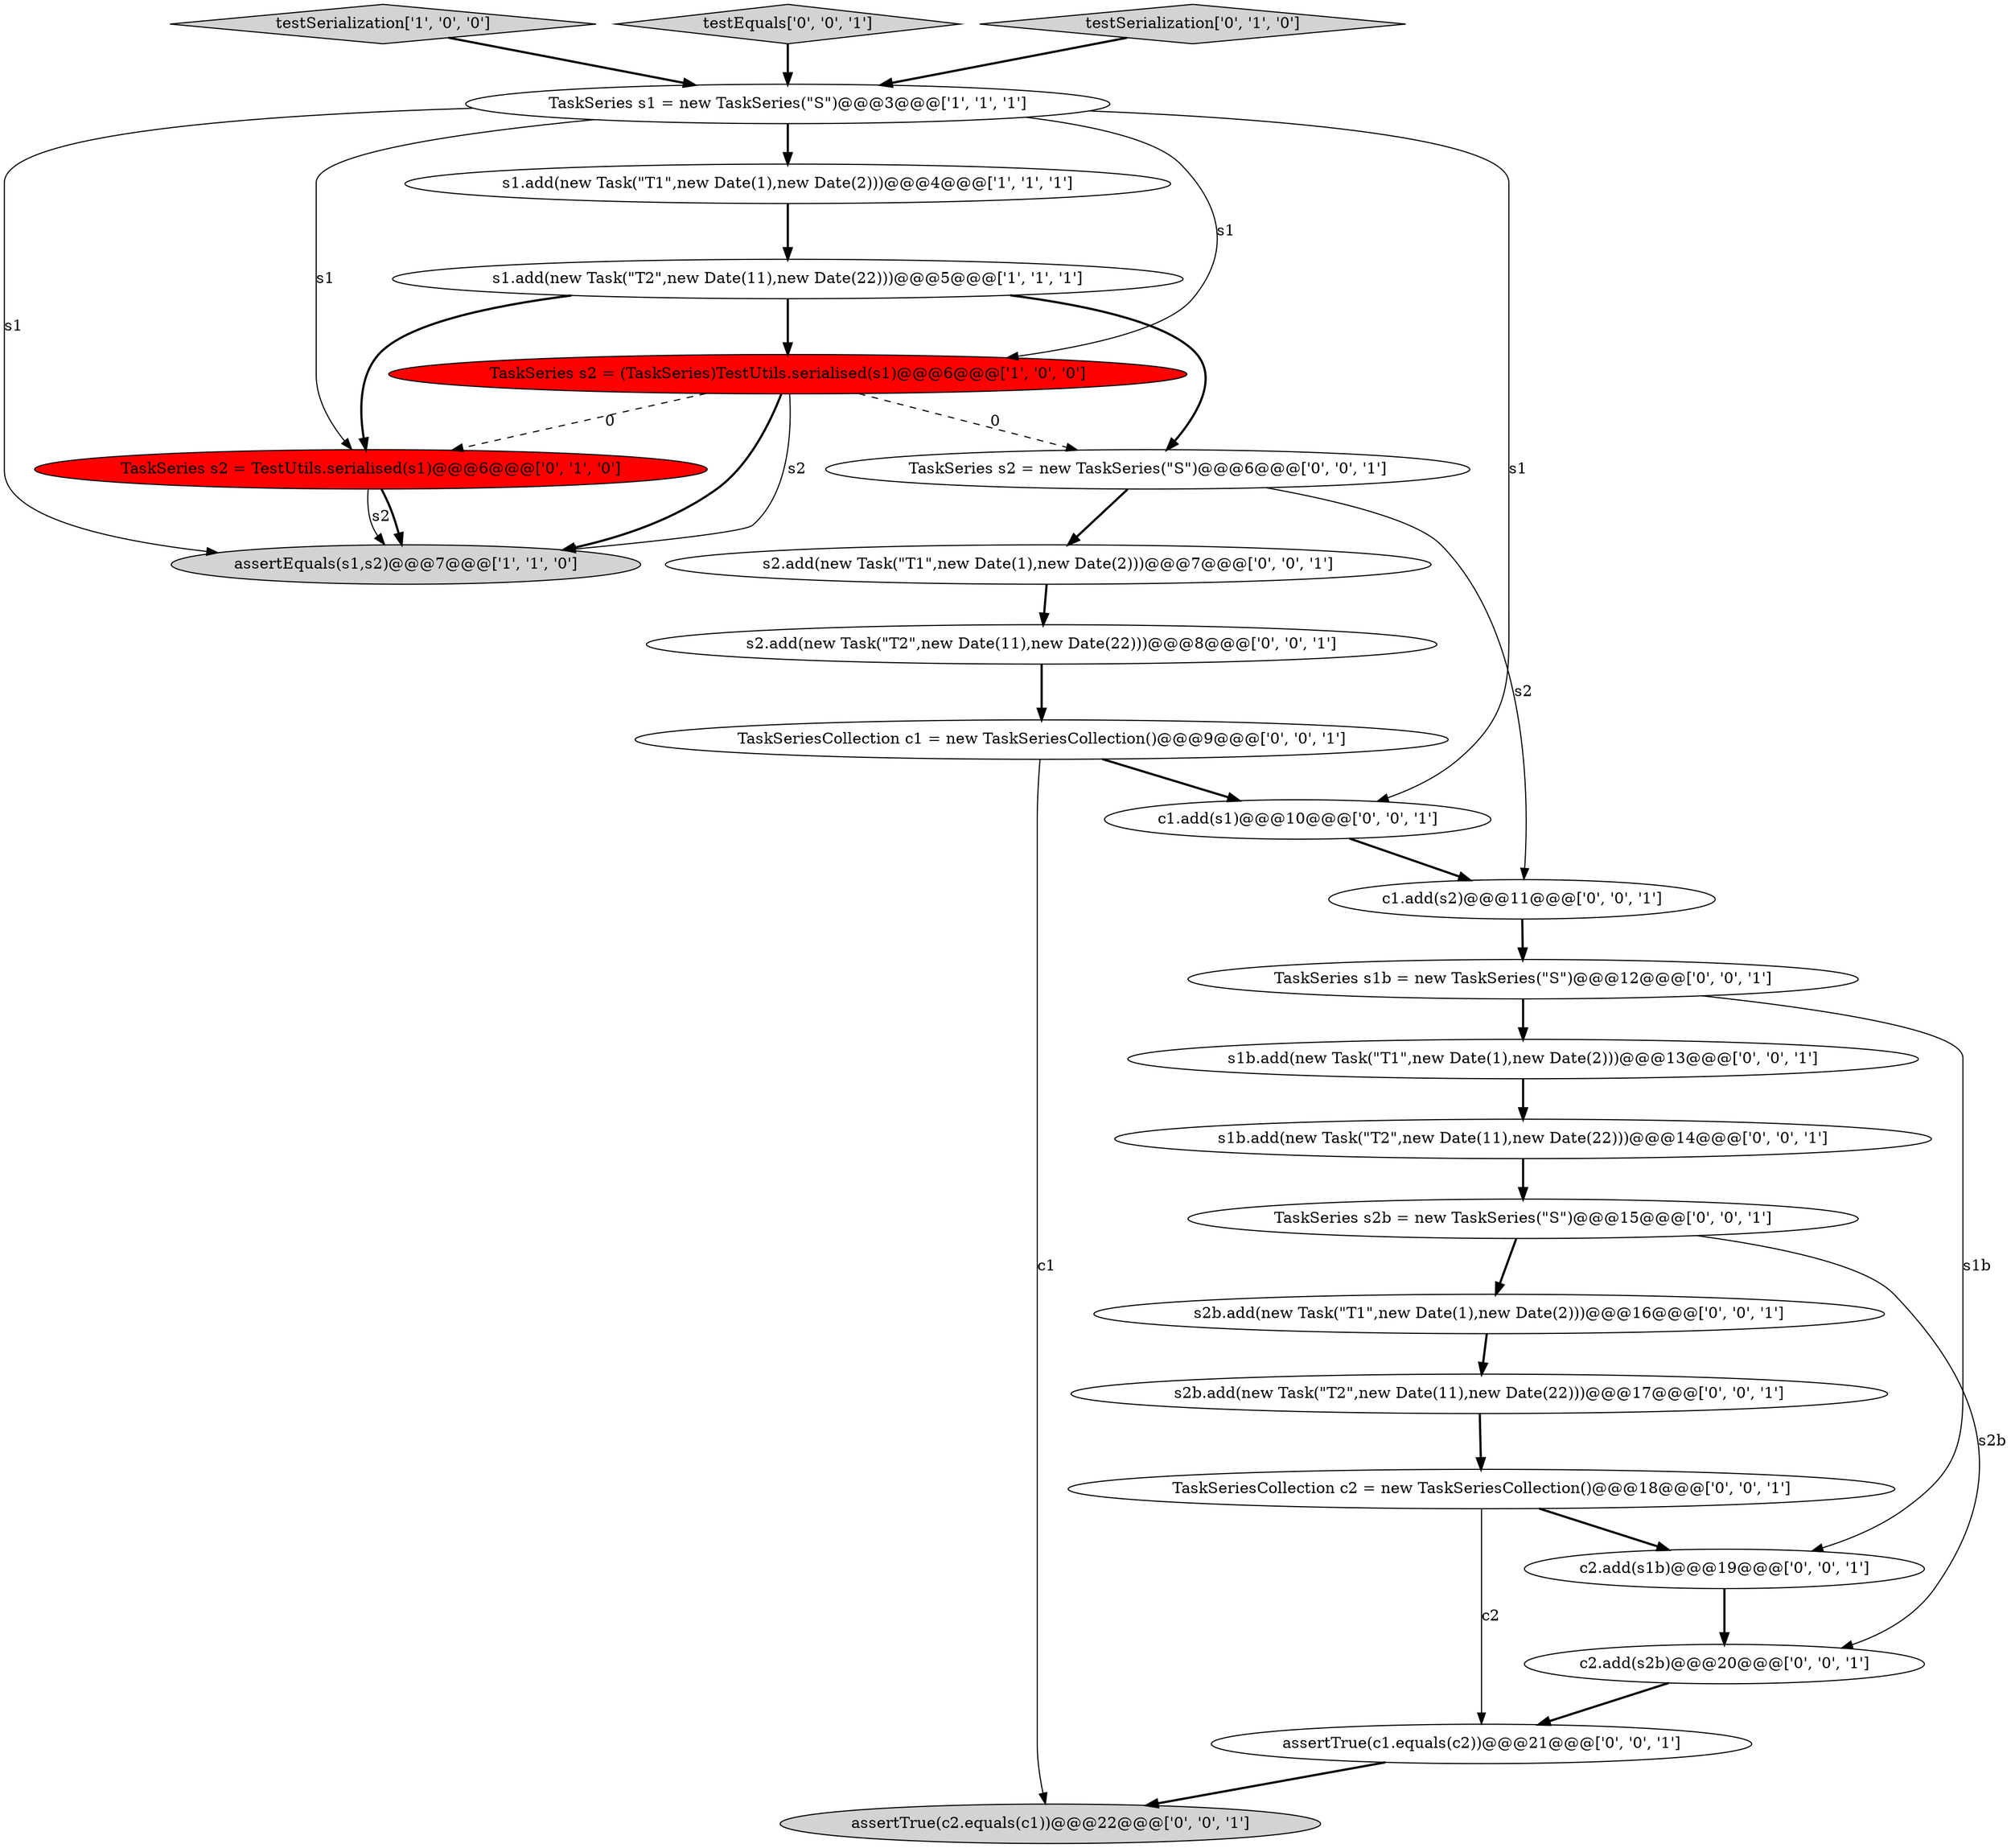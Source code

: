digraph {
7 [style = filled, label = "TaskSeries s2 = TestUtils.serialised(s1)@@@6@@@['0', '1', '0']", fillcolor = red, shape = ellipse image = "AAA1AAABBB2BBB"];
21 [style = filled, label = "c1.add(s2)@@@11@@@['0', '0', '1']", fillcolor = white, shape = ellipse image = "AAA0AAABBB3BBB"];
0 [style = filled, label = "testSerialization['1', '0', '0']", fillcolor = lightgray, shape = diamond image = "AAA0AAABBB1BBB"];
15 [style = filled, label = "s2.add(new Task(\"T2\",new Date(11),new Date(22)))@@@8@@@['0', '0', '1']", fillcolor = white, shape = ellipse image = "AAA0AAABBB3BBB"];
23 [style = filled, label = "TaskSeries s2b = new TaskSeries(\"S\")@@@15@@@['0', '0', '1']", fillcolor = white, shape = ellipse image = "AAA0AAABBB3BBB"];
19 [style = filled, label = "s1b.add(new Task(\"T2\",new Date(11),new Date(22)))@@@14@@@['0', '0', '1']", fillcolor = white, shape = ellipse image = "AAA0AAABBB3BBB"];
18 [style = filled, label = "c2.add(s1b)@@@19@@@['0', '0', '1']", fillcolor = white, shape = ellipse image = "AAA0AAABBB3BBB"];
4 [style = filled, label = "TaskSeries s1 = new TaskSeries(\"S\")@@@3@@@['1', '1', '1']", fillcolor = white, shape = ellipse image = "AAA0AAABBB1BBB"];
9 [style = filled, label = "testEquals['0', '0', '1']", fillcolor = lightgray, shape = diamond image = "AAA0AAABBB3BBB"];
8 [style = filled, label = "assertTrue(c1.equals(c2))@@@21@@@['0', '0', '1']", fillcolor = white, shape = ellipse image = "AAA0AAABBB3BBB"];
11 [style = filled, label = "c1.add(s1)@@@10@@@['0', '0', '1']", fillcolor = white, shape = ellipse image = "AAA0AAABBB3BBB"];
3 [style = filled, label = "s1.add(new Task(\"T1\",new Date(1),new Date(2)))@@@4@@@['1', '1', '1']", fillcolor = white, shape = ellipse image = "AAA0AAABBB1BBB"];
10 [style = filled, label = "assertTrue(c2.equals(c1))@@@22@@@['0', '0', '1']", fillcolor = lightgray, shape = ellipse image = "AAA0AAABBB3BBB"];
1 [style = filled, label = "s1.add(new Task(\"T2\",new Date(11),new Date(22)))@@@5@@@['1', '1', '1']", fillcolor = white, shape = ellipse image = "AAA0AAABBB1BBB"];
22 [style = filled, label = "TaskSeriesCollection c2 = new TaskSeriesCollection()@@@18@@@['0', '0', '1']", fillcolor = white, shape = ellipse image = "AAA0AAABBB3BBB"];
16 [style = filled, label = "s2b.add(new Task(\"T2\",new Date(11),new Date(22)))@@@17@@@['0', '0', '1']", fillcolor = white, shape = ellipse image = "AAA0AAABBB3BBB"];
5 [style = filled, label = "assertEquals(s1,s2)@@@7@@@['1', '1', '0']", fillcolor = lightgray, shape = ellipse image = "AAA0AAABBB1BBB"];
12 [style = filled, label = "s2b.add(new Task(\"T1\",new Date(1),new Date(2)))@@@16@@@['0', '0', '1']", fillcolor = white, shape = ellipse image = "AAA0AAABBB3BBB"];
17 [style = filled, label = "TaskSeries s1b = new TaskSeries(\"S\")@@@12@@@['0', '0', '1']", fillcolor = white, shape = ellipse image = "AAA0AAABBB3BBB"];
2 [style = filled, label = "TaskSeries s2 = (TaskSeries)TestUtils.serialised(s1)@@@6@@@['1', '0', '0']", fillcolor = red, shape = ellipse image = "AAA1AAABBB1BBB"];
13 [style = filled, label = "s1b.add(new Task(\"T1\",new Date(1),new Date(2)))@@@13@@@['0', '0', '1']", fillcolor = white, shape = ellipse image = "AAA0AAABBB3BBB"];
20 [style = filled, label = "TaskSeries s2 = new TaskSeries(\"S\")@@@6@@@['0', '0', '1']", fillcolor = white, shape = ellipse image = "AAA0AAABBB3BBB"];
14 [style = filled, label = "c2.add(s2b)@@@20@@@['0', '0', '1']", fillcolor = white, shape = ellipse image = "AAA0AAABBB3BBB"];
25 [style = filled, label = "s2.add(new Task(\"T1\",new Date(1),new Date(2)))@@@7@@@['0', '0', '1']", fillcolor = white, shape = ellipse image = "AAA0AAABBB3BBB"];
6 [style = filled, label = "testSerialization['0', '1', '0']", fillcolor = lightgray, shape = diamond image = "AAA0AAABBB2BBB"];
24 [style = filled, label = "TaskSeriesCollection c1 = new TaskSeriesCollection()@@@9@@@['0', '0', '1']", fillcolor = white, shape = ellipse image = "AAA0AAABBB3BBB"];
4->3 [style = bold, label=""];
8->10 [style = bold, label=""];
2->5 [style = solid, label="s2"];
24->10 [style = solid, label="c1"];
2->20 [style = dashed, label="0"];
3->1 [style = bold, label=""];
4->11 [style = solid, label="s1"];
9->4 [style = bold, label=""];
11->21 [style = bold, label=""];
17->18 [style = solid, label="s1b"];
1->20 [style = bold, label=""];
12->16 [style = bold, label=""];
4->2 [style = solid, label="s1"];
23->14 [style = solid, label="s2b"];
7->5 [style = solid, label="s2"];
16->22 [style = bold, label=""];
4->5 [style = solid, label="s1"];
2->7 [style = dashed, label="0"];
20->25 [style = bold, label=""];
1->7 [style = bold, label=""];
20->21 [style = solid, label="s2"];
6->4 [style = bold, label=""];
7->5 [style = bold, label=""];
13->19 [style = bold, label=""];
22->18 [style = bold, label=""];
0->4 [style = bold, label=""];
24->11 [style = bold, label=""];
19->23 [style = bold, label=""];
15->24 [style = bold, label=""];
25->15 [style = bold, label=""];
23->12 [style = bold, label=""];
1->2 [style = bold, label=""];
17->13 [style = bold, label=""];
14->8 [style = bold, label=""];
4->7 [style = solid, label="s1"];
21->17 [style = bold, label=""];
18->14 [style = bold, label=""];
22->8 [style = solid, label="c2"];
2->5 [style = bold, label=""];
}
